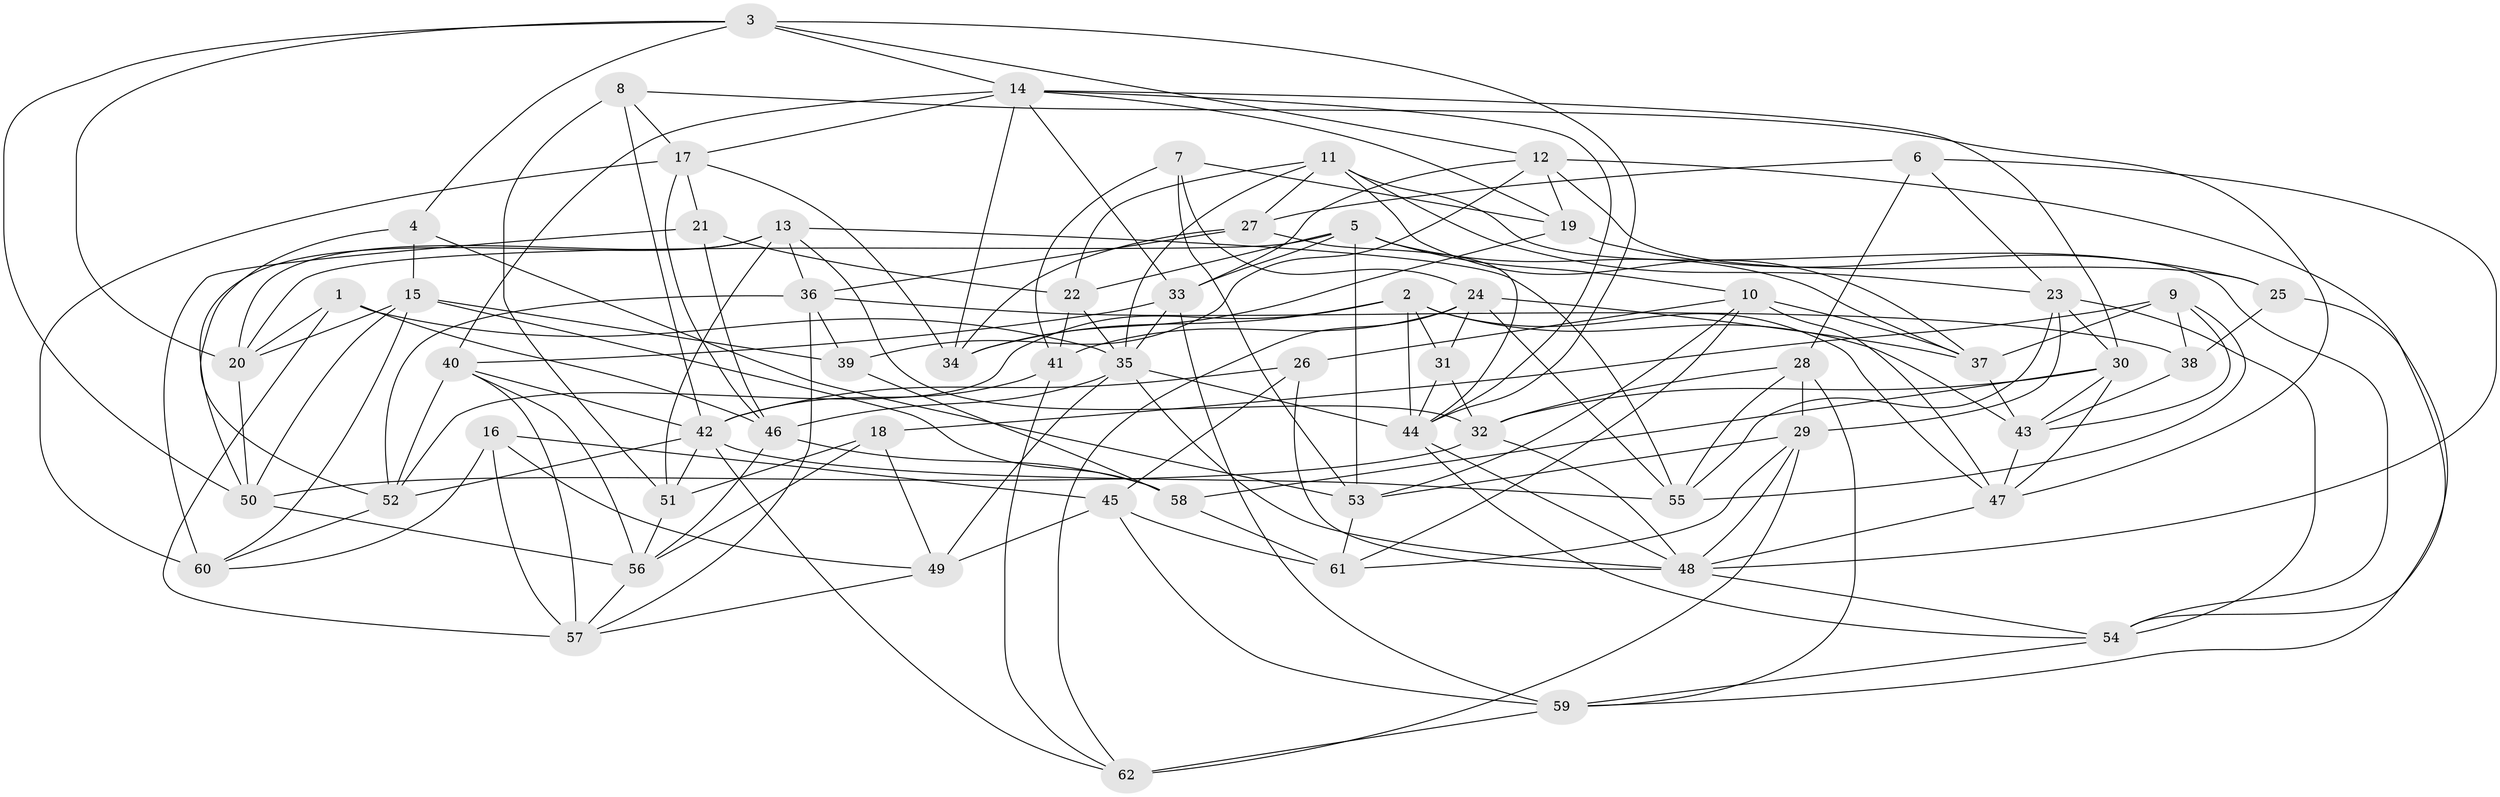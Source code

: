 // original degree distribution, {4: 1.0}
// Generated by graph-tools (version 1.1) at 2025/38/03/04/25 23:38:07]
// undirected, 62 vertices, 171 edges
graph export_dot {
  node [color=gray90,style=filled];
  1;
  2;
  3;
  4;
  5;
  6;
  7;
  8;
  9;
  10;
  11;
  12;
  13;
  14;
  15;
  16;
  17;
  18;
  19;
  20;
  21;
  22;
  23;
  24;
  25;
  26;
  27;
  28;
  29;
  30;
  31;
  32;
  33;
  34;
  35;
  36;
  37;
  38;
  39;
  40;
  41;
  42;
  43;
  44;
  45;
  46;
  47;
  48;
  49;
  50;
  51;
  52;
  53;
  54;
  55;
  56;
  57;
  58;
  59;
  60;
  61;
  62;
  1 -- 20 [weight=1.0];
  1 -- 35 [weight=1.0];
  1 -- 46 [weight=1.0];
  1 -- 57 [weight=1.0];
  2 -- 31 [weight=1.0];
  2 -- 34 [weight=1.0];
  2 -- 43 [weight=1.0];
  2 -- 44 [weight=1.0];
  2 -- 47 [weight=1.0];
  2 -- 52 [weight=1.0];
  3 -- 4 [weight=1.0];
  3 -- 12 [weight=1.0];
  3 -- 14 [weight=1.0];
  3 -- 20 [weight=1.0];
  3 -- 44 [weight=1.0];
  3 -- 50 [weight=1.0];
  4 -- 15 [weight=1.0];
  4 -- 52 [weight=1.0];
  4 -- 53 [weight=1.0];
  5 -- 10 [weight=1.0];
  5 -- 20 [weight=1.0];
  5 -- 22 [weight=1.0];
  5 -- 33 [weight=1.0];
  5 -- 37 [weight=1.0];
  5 -- 53 [weight=1.0];
  6 -- 23 [weight=1.0];
  6 -- 27 [weight=1.0];
  6 -- 28 [weight=1.0];
  6 -- 48 [weight=1.0];
  7 -- 19 [weight=1.0];
  7 -- 24 [weight=1.0];
  7 -- 41 [weight=1.0];
  7 -- 53 [weight=1.0];
  8 -- 17 [weight=1.0];
  8 -- 42 [weight=1.0];
  8 -- 47 [weight=1.0];
  8 -- 51 [weight=1.0];
  9 -- 18 [weight=1.0];
  9 -- 37 [weight=1.0];
  9 -- 38 [weight=2.0];
  9 -- 43 [weight=1.0];
  9 -- 55 [weight=1.0];
  10 -- 26 [weight=1.0];
  10 -- 37 [weight=1.0];
  10 -- 47 [weight=1.0];
  10 -- 53 [weight=1.0];
  10 -- 61 [weight=1.0];
  11 -- 22 [weight=1.0];
  11 -- 23 [weight=1.0];
  11 -- 27 [weight=1.0];
  11 -- 35 [weight=1.0];
  11 -- 37 [weight=1.0];
  11 -- 54 [weight=1.0];
  12 -- 19 [weight=1.0];
  12 -- 25 [weight=1.0];
  12 -- 33 [weight=1.0];
  12 -- 39 [weight=1.0];
  12 -- 54 [weight=1.0];
  13 -- 20 [weight=1.0];
  13 -- 32 [weight=1.0];
  13 -- 36 [weight=1.0];
  13 -- 50 [weight=1.0];
  13 -- 51 [weight=1.0];
  13 -- 55 [weight=1.0];
  14 -- 17 [weight=1.0];
  14 -- 19 [weight=1.0];
  14 -- 30 [weight=1.0];
  14 -- 33 [weight=1.0];
  14 -- 34 [weight=1.0];
  14 -- 40 [weight=1.0];
  14 -- 44 [weight=1.0];
  15 -- 20 [weight=1.0];
  15 -- 39 [weight=1.0];
  15 -- 50 [weight=1.0];
  15 -- 58 [weight=1.0];
  15 -- 60 [weight=1.0];
  16 -- 45 [weight=1.0];
  16 -- 49 [weight=1.0];
  16 -- 57 [weight=1.0];
  16 -- 60 [weight=1.0];
  17 -- 21 [weight=1.0];
  17 -- 34 [weight=1.0];
  17 -- 46 [weight=1.0];
  17 -- 60 [weight=1.0];
  18 -- 49 [weight=1.0];
  18 -- 51 [weight=1.0];
  18 -- 56 [weight=1.0];
  19 -- 25 [weight=2.0];
  19 -- 34 [weight=1.0];
  20 -- 50 [weight=1.0];
  21 -- 22 [weight=2.0];
  21 -- 46 [weight=1.0];
  21 -- 60 [weight=2.0];
  22 -- 35 [weight=1.0];
  22 -- 41 [weight=1.0];
  23 -- 29 [weight=1.0];
  23 -- 30 [weight=1.0];
  23 -- 54 [weight=1.0];
  23 -- 55 [weight=1.0];
  24 -- 31 [weight=1.0];
  24 -- 37 [weight=1.0];
  24 -- 41 [weight=1.0];
  24 -- 55 [weight=1.0];
  24 -- 62 [weight=1.0];
  25 -- 38 [weight=2.0];
  25 -- 59 [weight=1.0];
  26 -- 42 [weight=1.0];
  26 -- 45 [weight=1.0];
  26 -- 48 [weight=1.0];
  27 -- 34 [weight=2.0];
  27 -- 36 [weight=1.0];
  27 -- 44 [weight=1.0];
  28 -- 29 [weight=1.0];
  28 -- 32 [weight=1.0];
  28 -- 55 [weight=1.0];
  28 -- 59 [weight=2.0];
  29 -- 48 [weight=1.0];
  29 -- 53 [weight=1.0];
  29 -- 61 [weight=1.0];
  29 -- 62 [weight=1.0];
  30 -- 32 [weight=1.0];
  30 -- 43 [weight=1.0];
  30 -- 47 [weight=1.0];
  30 -- 58 [weight=1.0];
  31 -- 32 [weight=1.0];
  31 -- 44 [weight=1.0];
  32 -- 48 [weight=1.0];
  32 -- 50 [weight=1.0];
  33 -- 35 [weight=1.0];
  33 -- 40 [weight=1.0];
  33 -- 59 [weight=1.0];
  35 -- 44 [weight=1.0];
  35 -- 46 [weight=1.0];
  35 -- 48 [weight=1.0];
  35 -- 49 [weight=1.0];
  36 -- 38 [weight=1.0];
  36 -- 39 [weight=1.0];
  36 -- 52 [weight=1.0];
  36 -- 57 [weight=1.0];
  37 -- 43 [weight=1.0];
  38 -- 43 [weight=1.0];
  39 -- 58 [weight=1.0];
  40 -- 42 [weight=1.0];
  40 -- 52 [weight=1.0];
  40 -- 56 [weight=1.0];
  40 -- 57 [weight=1.0];
  41 -- 42 [weight=2.0];
  41 -- 62 [weight=1.0];
  42 -- 51 [weight=2.0];
  42 -- 52 [weight=1.0];
  42 -- 55 [weight=1.0];
  42 -- 62 [weight=1.0];
  43 -- 47 [weight=1.0];
  44 -- 48 [weight=1.0];
  44 -- 54 [weight=1.0];
  45 -- 49 [weight=2.0];
  45 -- 59 [weight=1.0];
  45 -- 61 [weight=1.0];
  46 -- 56 [weight=1.0];
  46 -- 58 [weight=1.0];
  47 -- 48 [weight=1.0];
  48 -- 54 [weight=1.0];
  49 -- 57 [weight=1.0];
  50 -- 56 [weight=1.0];
  51 -- 56 [weight=1.0];
  52 -- 60 [weight=1.0];
  53 -- 61 [weight=1.0];
  54 -- 59 [weight=1.0];
  56 -- 57 [weight=1.0];
  58 -- 61 [weight=2.0];
  59 -- 62 [weight=2.0];
}
